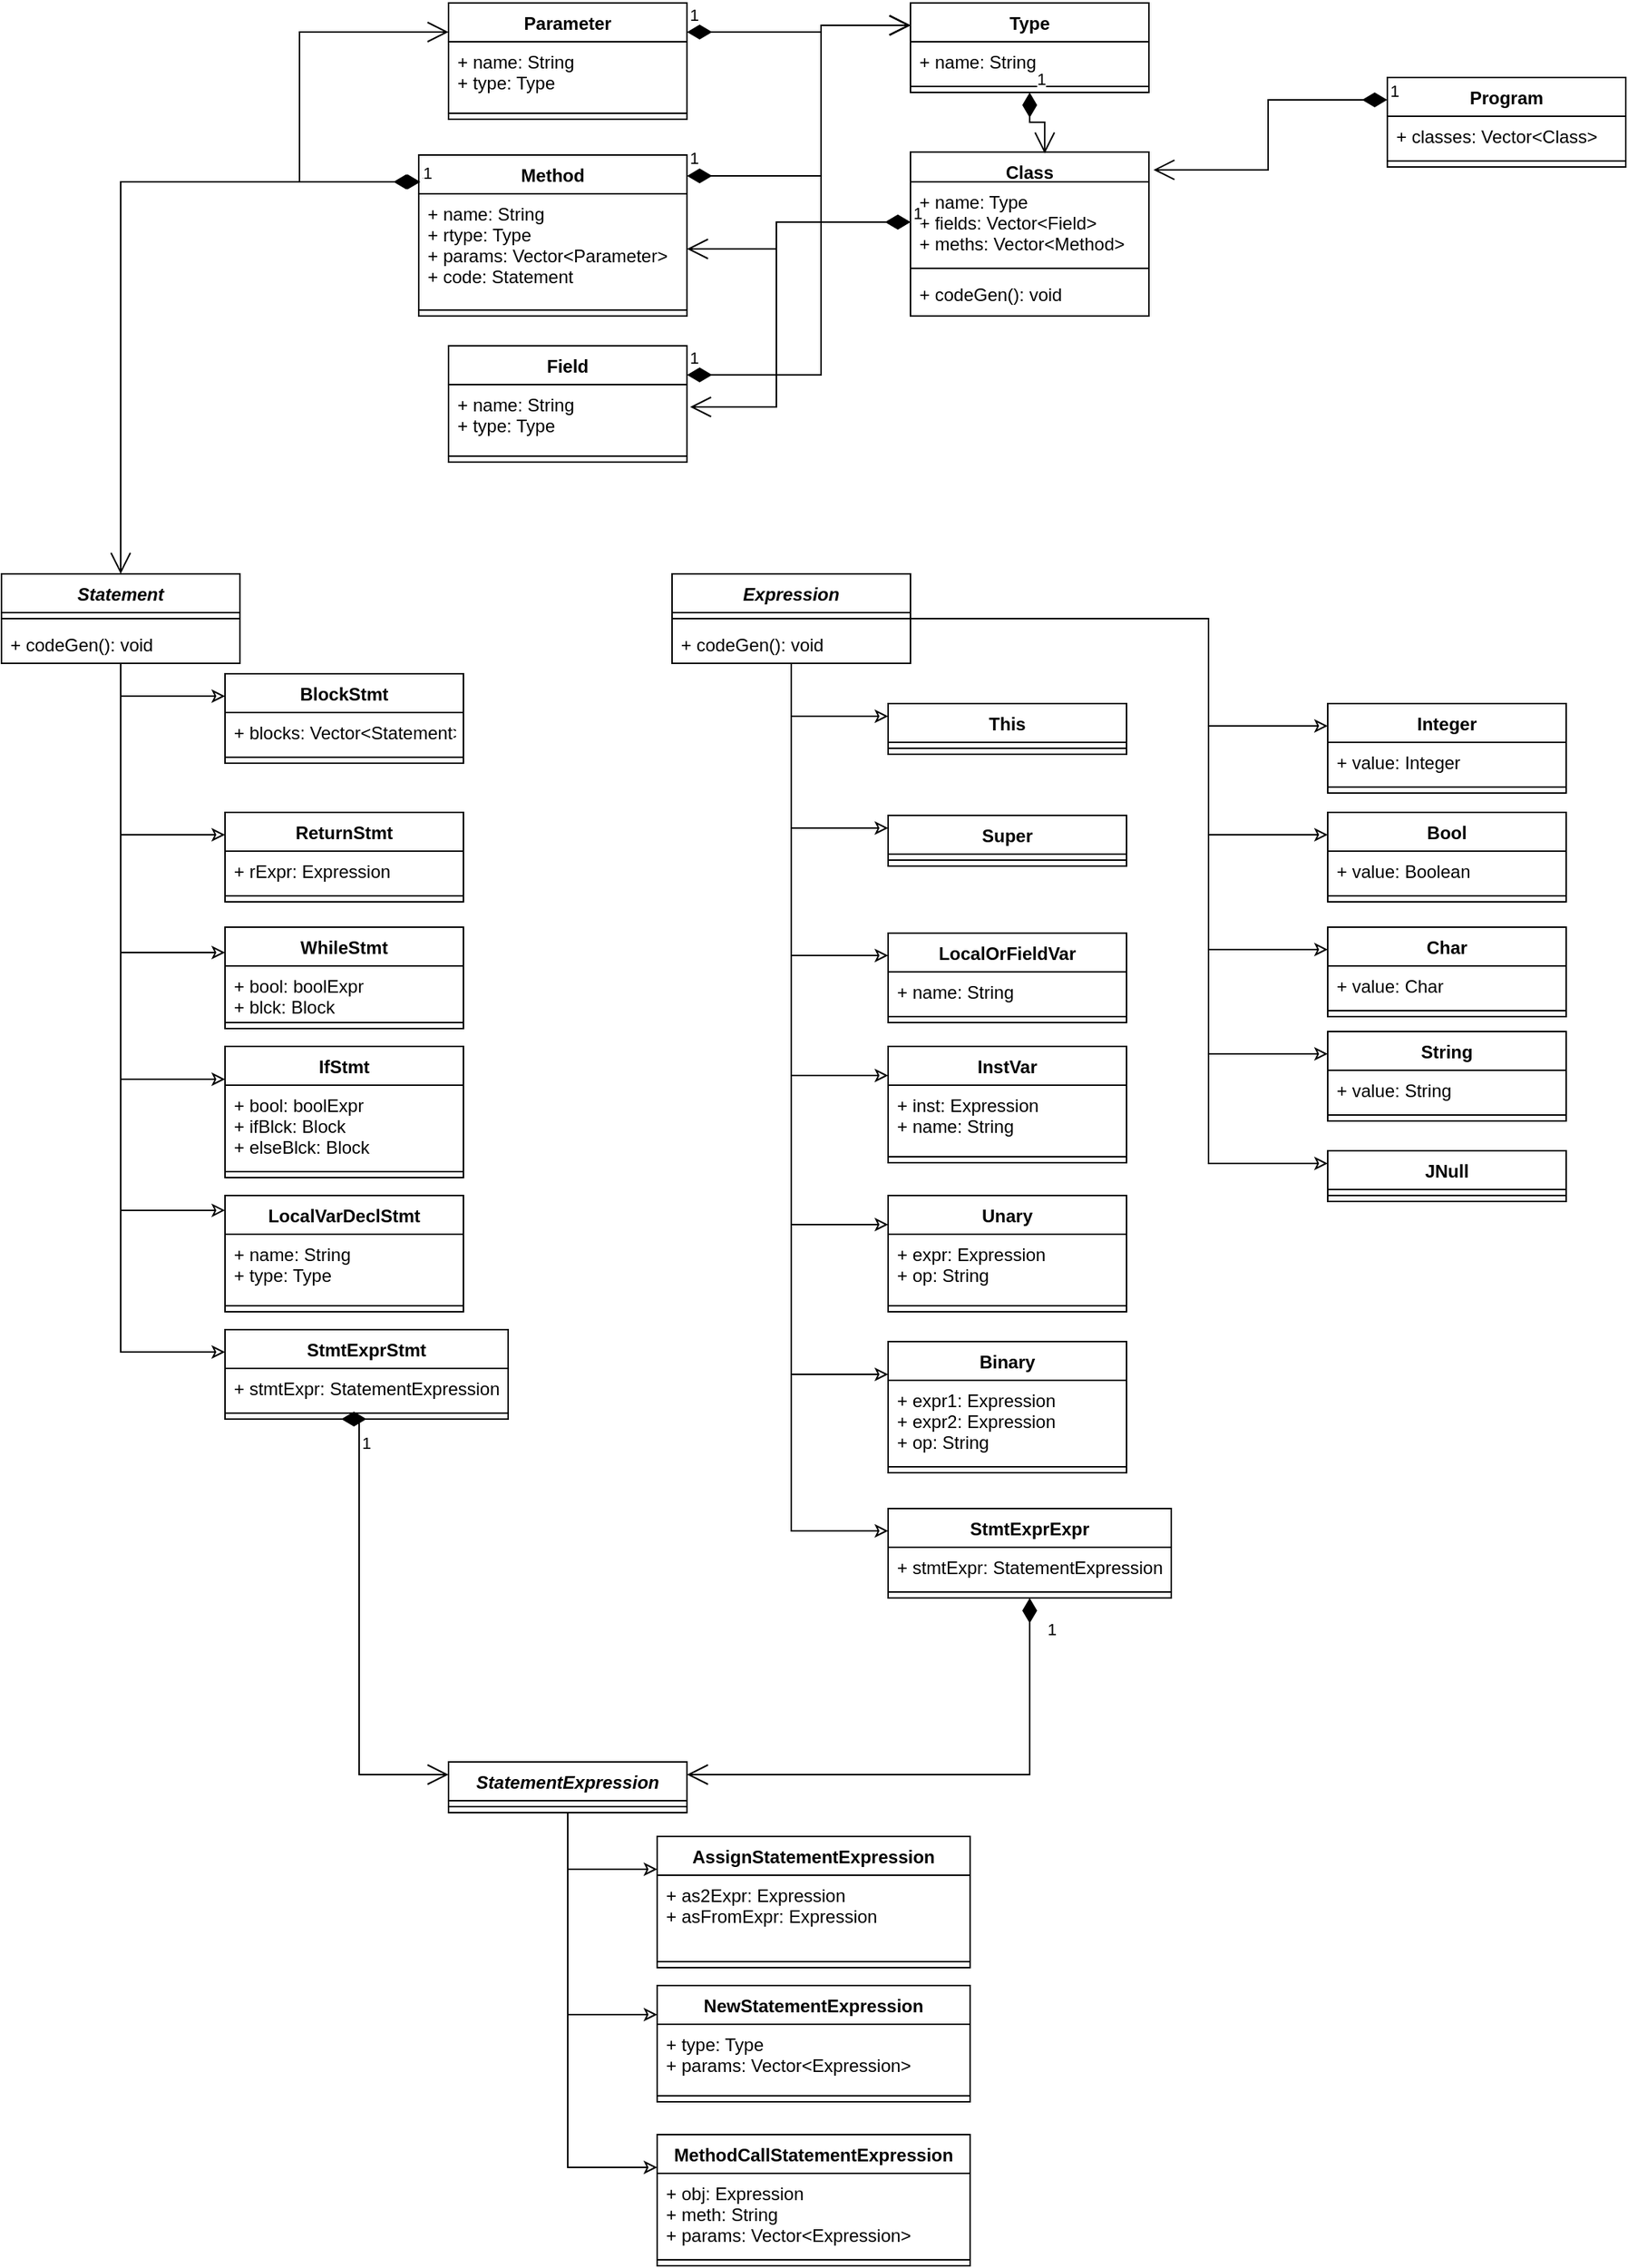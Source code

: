 <mxfile version="20.7.4" type="device"><diagram id="C5RBs43oDa-KdzZeNtuy" name="Page-1"><mxGraphModel dx="1687" dy="993" grid="1" gridSize="10" guides="1" tooltips="1" connect="1" arrows="1" fold="1" page="1" pageScale="1" pageWidth="1169" pageHeight="1654" math="0" shadow="0"><root><mxCell id="WIyWlLk6GJQsqaUBKTNV-0"/><mxCell id="WIyWlLk6GJQsqaUBKTNV-1" parent="WIyWlLk6GJQsqaUBKTNV-0"/><mxCell id="Y8OMOmDXyRQ8DpYTq-QE-0" value="Class" style="swimlane;fontStyle=1;align=center;verticalAlign=top;childLayout=stackLayout;horizontal=1;startSize=20;horizontalStack=0;resizeParent=1;resizeParentMax=0;resizeLast=0;collapsible=1;marginBottom=0;" parent="WIyWlLk6GJQsqaUBKTNV-1" vertex="1"><mxGeometry x="640" y="210" width="160" height="110" as="geometry"><mxRectangle x="330" y="390" width="70" height="30" as="alternateBounds"/></mxGeometry></mxCell><mxCell id="Y8OMOmDXyRQ8DpYTq-QE-1" value="+ name: Type&#10;+ fields: Vector&lt;Field&gt;&#10;+ meths: Vector&lt;Method&gt;" style="text;strokeColor=none;fillColor=none;align=left;verticalAlign=top;spacingLeft=4;spacingRight=4;overflow=hidden;rotatable=0;points=[[0,0.5],[1,0.5]];portConstraint=eastwest;" parent="Y8OMOmDXyRQ8DpYTq-QE-0" vertex="1"><mxGeometry y="20" width="160" height="54" as="geometry"/></mxCell><mxCell id="Y8OMOmDXyRQ8DpYTq-QE-2" value="" style="line;strokeWidth=1;fillColor=none;align=left;verticalAlign=middle;spacingTop=-1;spacingLeft=3;spacingRight=3;rotatable=0;labelPosition=right;points=[];portConstraint=eastwest;strokeColor=inherit;" parent="Y8OMOmDXyRQ8DpYTq-QE-0" vertex="1"><mxGeometry y="74" width="160" height="8" as="geometry"/></mxCell><mxCell id="Y8OMOmDXyRQ8DpYTq-QE-3" value="+ codeGen(): void" style="text;strokeColor=none;fillColor=none;align=left;verticalAlign=top;spacingLeft=4;spacingRight=4;overflow=hidden;rotatable=0;points=[[0,0.5],[1,0.5]];portConstraint=eastwest;" parent="Y8OMOmDXyRQ8DpYTq-QE-0" vertex="1"><mxGeometry y="82" width="160" height="28" as="geometry"/></mxCell><mxCell id="Y8OMOmDXyRQ8DpYTq-QE-4" value="Field" style="swimlane;fontStyle=1;align=center;verticalAlign=top;childLayout=stackLayout;horizontal=1;startSize=26;horizontalStack=0;resizeParent=1;resizeParentMax=0;resizeLast=0;collapsible=1;marginBottom=0;" parent="WIyWlLk6GJQsqaUBKTNV-1" vertex="1"><mxGeometry x="330" y="340" width="160" height="78" as="geometry"/></mxCell><mxCell id="Y8OMOmDXyRQ8DpYTq-QE-5" value="+ name: String&#10;+ type: Type" style="text;strokeColor=none;fillColor=none;align=left;verticalAlign=top;spacingLeft=4;spacingRight=4;overflow=hidden;rotatable=0;points=[[0,0.5],[1,0.5]];portConstraint=eastwest;" parent="Y8OMOmDXyRQ8DpYTq-QE-4" vertex="1"><mxGeometry y="26" width="160" height="44" as="geometry"/></mxCell><mxCell id="Y8OMOmDXyRQ8DpYTq-QE-6" value="" style="line;strokeWidth=1;fillColor=none;align=left;verticalAlign=middle;spacingTop=-1;spacingLeft=3;spacingRight=3;rotatable=0;labelPosition=right;points=[];portConstraint=eastwest;strokeColor=inherit;" parent="Y8OMOmDXyRQ8DpYTq-QE-4" vertex="1"><mxGeometry y="70" width="160" height="8" as="geometry"/></mxCell><mxCell id="Y8OMOmDXyRQ8DpYTq-QE-8" value="Method" style="swimlane;fontStyle=1;align=center;verticalAlign=top;childLayout=stackLayout;horizontal=1;startSize=26;horizontalStack=0;resizeParent=1;resizeParentMax=0;resizeLast=0;collapsible=1;marginBottom=0;" parent="WIyWlLk6GJQsqaUBKTNV-1" vertex="1"><mxGeometry x="310" y="212" width="180" height="108" as="geometry"/></mxCell><mxCell id="Y8OMOmDXyRQ8DpYTq-QE-9" value="+ name: String&#10;+ rtype: Type&#10;+ params: Vector&lt;Parameter&gt;&#10;+ code: Statement" style="text;strokeColor=none;fillColor=none;align=left;verticalAlign=top;spacingLeft=4;spacingRight=4;overflow=hidden;rotatable=0;points=[[0,0.5],[1,0.5]];portConstraint=eastwest;" parent="Y8OMOmDXyRQ8DpYTq-QE-8" vertex="1"><mxGeometry y="26" width="180" height="74" as="geometry"/></mxCell><mxCell id="Y8OMOmDXyRQ8DpYTq-QE-10" value="" style="line;strokeWidth=1;fillColor=none;align=left;verticalAlign=middle;spacingTop=-1;spacingLeft=3;spacingRight=3;rotatable=0;labelPosition=right;points=[];portConstraint=eastwest;strokeColor=inherit;" parent="Y8OMOmDXyRQ8DpYTq-QE-8" vertex="1"><mxGeometry y="100" width="180" height="8" as="geometry"/></mxCell><mxCell id="Y8OMOmDXyRQ8DpYTq-QE-12" value="Type" style="swimlane;fontStyle=1;align=center;verticalAlign=top;childLayout=stackLayout;horizontal=1;startSize=26;horizontalStack=0;resizeParent=1;resizeParentMax=0;resizeLast=0;collapsible=1;marginBottom=0;" parent="WIyWlLk6GJQsqaUBKTNV-1" vertex="1"><mxGeometry x="640" y="110" width="160" height="60" as="geometry"/></mxCell><mxCell id="Y8OMOmDXyRQ8DpYTq-QE-13" value="+ name: String" style="text;strokeColor=none;fillColor=none;align=left;verticalAlign=top;spacingLeft=4;spacingRight=4;overflow=hidden;rotatable=0;points=[[0,0.5],[1,0.5]];portConstraint=eastwest;" parent="Y8OMOmDXyRQ8DpYTq-QE-12" vertex="1"><mxGeometry y="26" width="160" height="26" as="geometry"/></mxCell><mxCell id="Y8OMOmDXyRQ8DpYTq-QE-14" value="" style="line;strokeWidth=1;fillColor=none;align=left;verticalAlign=middle;spacingTop=-1;spacingLeft=3;spacingRight=3;rotatable=0;labelPosition=right;points=[];portConstraint=eastwest;strokeColor=inherit;" parent="Y8OMOmDXyRQ8DpYTq-QE-12" vertex="1"><mxGeometry y="52" width="160" height="8" as="geometry"/></mxCell><mxCell id="Y8OMOmDXyRQ8DpYTq-QE-126" style="edgeStyle=orthogonalEdgeStyle;rounded=0;orthogonalLoop=1;jettySize=auto;html=1;entryX=0;entryY=0.25;entryDx=0;entryDy=0;endFill=0;" parent="WIyWlLk6GJQsqaUBKTNV-1" source="Y8OMOmDXyRQ8DpYTq-QE-16" target="Y8OMOmDXyRQ8DpYTq-QE-57" edge="1"><mxGeometry relative="1" as="geometry"/></mxCell><mxCell id="Y8OMOmDXyRQ8DpYTq-QE-127" style="edgeStyle=orthogonalEdgeStyle;rounded=0;orthogonalLoop=1;jettySize=auto;html=1;entryX=0;entryY=0.25;entryDx=0;entryDy=0;endFill=0;" parent="WIyWlLk6GJQsqaUBKTNV-1" source="Y8OMOmDXyRQ8DpYTq-QE-16" target="Y8OMOmDXyRQ8DpYTq-QE-60" edge="1"><mxGeometry relative="1" as="geometry"/></mxCell><mxCell id="Y8OMOmDXyRQ8DpYTq-QE-128" style="edgeStyle=orthogonalEdgeStyle;rounded=0;orthogonalLoop=1;jettySize=auto;html=1;entryX=0;entryY=0.25;entryDx=0;entryDy=0;endFill=0;" parent="WIyWlLk6GJQsqaUBKTNV-1" source="Y8OMOmDXyRQ8DpYTq-QE-16" target="Y8OMOmDXyRQ8DpYTq-QE-63" edge="1"><mxGeometry relative="1" as="geometry"/></mxCell><mxCell id="Y8OMOmDXyRQ8DpYTq-QE-129" style="edgeStyle=orthogonalEdgeStyle;rounded=0;orthogonalLoop=1;jettySize=auto;html=1;entryX=0;entryY=0.25;entryDx=0;entryDy=0;endFill=0;" parent="WIyWlLk6GJQsqaUBKTNV-1" source="Y8OMOmDXyRQ8DpYTq-QE-16" target="Y8OMOmDXyRQ8DpYTq-QE-73" edge="1"><mxGeometry relative="1" as="geometry"/></mxCell><mxCell id="Y8OMOmDXyRQ8DpYTq-QE-131" style="edgeStyle=orthogonalEdgeStyle;rounded=0;orthogonalLoop=1;jettySize=auto;html=1;entryX=0;entryY=0.25;entryDx=0;entryDy=0;endFill=0;" parent="WIyWlLk6GJQsqaUBKTNV-1" source="Y8OMOmDXyRQ8DpYTq-QE-16" target="Y8OMOmDXyRQ8DpYTq-QE-76" edge="1"><mxGeometry relative="1" as="geometry"/></mxCell><mxCell id="Y8OMOmDXyRQ8DpYTq-QE-132" style="edgeStyle=orthogonalEdgeStyle;rounded=0;orthogonalLoop=1;jettySize=auto;html=1;entryX=0;entryY=0.25;entryDx=0;entryDy=0;endFill=0;" parent="WIyWlLk6GJQsqaUBKTNV-1" source="Y8OMOmDXyRQ8DpYTq-QE-16" target="Y8OMOmDXyRQ8DpYTq-QE-80" edge="1"><mxGeometry relative="1" as="geometry"/></mxCell><mxCell id="Y8OMOmDXyRQ8DpYTq-QE-133" style="edgeStyle=orthogonalEdgeStyle;rounded=0;orthogonalLoop=1;jettySize=auto;html=1;entryX=0;entryY=0.25;entryDx=0;entryDy=0;endFill=0;" parent="WIyWlLk6GJQsqaUBKTNV-1" source="Y8OMOmDXyRQ8DpYTq-QE-16" target="Y8OMOmDXyRQ8DpYTq-QE-107" edge="1"><mxGeometry relative="1" as="geometry"/></mxCell><mxCell id="qZVQOHELTFZFrgJzq4Zi-33" style="edgeStyle=orthogonalEdgeStyle;rounded=0;orthogonalLoop=1;jettySize=auto;html=1;entryX=0;entryY=0.25;entryDx=0;entryDy=0;endFill=0;" edge="1" parent="WIyWlLk6GJQsqaUBKTNV-1" source="Y8OMOmDXyRQ8DpYTq-QE-16" target="qZVQOHELTFZFrgJzq4Zi-18"><mxGeometry x="0.659" y="35" relative="1" as="geometry"><Array as="points"><mxPoint x="840" y="523"/><mxPoint x="840" y="595"/></Array><mxPoint as="offset"/></mxGeometry></mxCell><mxCell id="qZVQOHELTFZFrgJzq4Zi-34" style="edgeStyle=orthogonalEdgeStyle;rounded=0;orthogonalLoop=1;jettySize=auto;html=1;entryX=0;entryY=0.25;entryDx=0;entryDy=0;endFill=0;" edge="1" parent="WIyWlLk6GJQsqaUBKTNV-1" source="Y8OMOmDXyRQ8DpYTq-QE-16" target="qZVQOHELTFZFrgJzq4Zi-21"><mxGeometry relative="1" as="geometry"><Array as="points"><mxPoint x="840" y="523"/><mxPoint x="840" y="668"/></Array></mxGeometry></mxCell><mxCell id="qZVQOHELTFZFrgJzq4Zi-35" style="edgeStyle=orthogonalEdgeStyle;rounded=0;orthogonalLoop=1;jettySize=auto;html=1;entryX=0;entryY=0.25;entryDx=0;entryDy=0;endFill=0;" edge="1" parent="WIyWlLk6GJQsqaUBKTNV-1" source="Y8OMOmDXyRQ8DpYTq-QE-16" target="qZVQOHELTFZFrgJzq4Zi-24"><mxGeometry relative="1" as="geometry"><Array as="points"><mxPoint x="840" y="523"/><mxPoint x="840" y="745"/></Array></mxGeometry></mxCell><mxCell id="qZVQOHELTFZFrgJzq4Zi-36" style="edgeStyle=orthogonalEdgeStyle;rounded=0;orthogonalLoop=1;jettySize=auto;html=1;entryX=0;entryY=0.25;entryDx=0;entryDy=0;endFill=0;" edge="1" parent="WIyWlLk6GJQsqaUBKTNV-1" source="Y8OMOmDXyRQ8DpYTq-QE-16" target="qZVQOHELTFZFrgJzq4Zi-27"><mxGeometry relative="1" as="geometry"><Array as="points"><mxPoint x="840" y="523"/><mxPoint x="840" y="815"/></Array></mxGeometry></mxCell><mxCell id="qZVQOHELTFZFrgJzq4Zi-37" style="edgeStyle=orthogonalEdgeStyle;rounded=0;orthogonalLoop=1;jettySize=auto;html=1;entryX=0;entryY=0.25;entryDx=0;entryDy=0;endFill=0;" edge="1" parent="WIyWlLk6GJQsqaUBKTNV-1" source="Y8OMOmDXyRQ8DpYTq-QE-16" target="qZVQOHELTFZFrgJzq4Zi-30"><mxGeometry relative="1" as="geometry"><Array as="points"><mxPoint x="840" y="523"/><mxPoint x="840" y="889"/></Array></mxGeometry></mxCell><mxCell id="Y8OMOmDXyRQ8DpYTq-QE-16" value="Expression" style="swimlane;fontStyle=3;align=center;verticalAlign=top;childLayout=stackLayout;horizontal=1;startSize=26;horizontalStack=0;resizeParent=1;resizeParentMax=0;resizeLast=0;collapsible=1;marginBottom=0;" parent="WIyWlLk6GJQsqaUBKTNV-1" vertex="1"><mxGeometry x="480" y="493" width="160" height="60" as="geometry"/></mxCell><mxCell id="Y8OMOmDXyRQ8DpYTq-QE-18" value="" style="line;strokeWidth=1;fillColor=none;align=left;verticalAlign=middle;spacingTop=-1;spacingLeft=3;spacingRight=3;rotatable=0;labelPosition=right;points=[];portConstraint=eastwest;strokeColor=inherit;" parent="Y8OMOmDXyRQ8DpYTq-QE-16" vertex="1"><mxGeometry y="26" width="160" height="8" as="geometry"/></mxCell><mxCell id="Y8OMOmDXyRQ8DpYTq-QE-19" value="+ codeGen(): void" style="text;strokeColor=none;fillColor=none;align=left;verticalAlign=top;spacingLeft=4;spacingRight=4;overflow=hidden;rotatable=0;points=[[0,0.5],[1,0.5]];portConstraint=eastwest;fontStyle=0" parent="Y8OMOmDXyRQ8DpYTq-QE-16" vertex="1"><mxGeometry y="34" width="160" height="26" as="geometry"/></mxCell><mxCell id="Y8OMOmDXyRQ8DpYTq-QE-118" style="edgeStyle=orthogonalEdgeStyle;rounded=0;orthogonalLoop=1;jettySize=auto;html=1;entryX=0;entryY=0.25;entryDx=0;entryDy=0;endFill=0;" parent="WIyWlLk6GJQsqaUBKTNV-1" source="Y8OMOmDXyRQ8DpYTq-QE-20" target="Y8OMOmDXyRQ8DpYTq-QE-28" edge="1"><mxGeometry relative="1" as="geometry"/></mxCell><mxCell id="Y8OMOmDXyRQ8DpYTq-QE-119" style="edgeStyle=orthogonalEdgeStyle;rounded=0;orthogonalLoop=1;jettySize=auto;html=1;entryX=0;entryY=0.25;entryDx=0;entryDy=0;endFill=0;" parent="WIyWlLk6GJQsqaUBKTNV-1" source="Y8OMOmDXyRQ8DpYTq-QE-20" target="Y8OMOmDXyRQ8DpYTq-QE-32" edge="1"><mxGeometry relative="1" as="geometry"/></mxCell><mxCell id="Y8OMOmDXyRQ8DpYTq-QE-120" style="edgeStyle=orthogonalEdgeStyle;rounded=0;orthogonalLoop=1;jettySize=auto;html=1;entryX=0;entryY=0.25;entryDx=0;entryDy=0;endFill=0;" parent="WIyWlLk6GJQsqaUBKTNV-1" source="Y8OMOmDXyRQ8DpYTq-QE-20" target="Y8OMOmDXyRQ8DpYTq-QE-36" edge="1"><mxGeometry relative="1" as="geometry"/></mxCell><mxCell id="Y8OMOmDXyRQ8DpYTq-QE-121" style="edgeStyle=orthogonalEdgeStyle;rounded=0;orthogonalLoop=1;jettySize=auto;html=1;entryX=0;entryY=0.25;entryDx=0;entryDy=0;endFill=0;" parent="WIyWlLk6GJQsqaUBKTNV-1" source="Y8OMOmDXyRQ8DpYTq-QE-20" target="Y8OMOmDXyRQ8DpYTq-QE-40" edge="1"><mxGeometry relative="1" as="geometry"/></mxCell><mxCell id="Y8OMOmDXyRQ8DpYTq-QE-124" style="edgeStyle=orthogonalEdgeStyle;rounded=0;orthogonalLoop=1;jettySize=auto;html=1;entryX=0;entryY=0.128;entryDx=0;entryDy=0;entryPerimeter=0;endFill=0;" parent="WIyWlLk6GJQsqaUBKTNV-1" source="Y8OMOmDXyRQ8DpYTq-QE-20" target="Y8OMOmDXyRQ8DpYTq-QE-44" edge="1"><mxGeometry relative="1" as="geometry"/></mxCell><mxCell id="Y8OMOmDXyRQ8DpYTq-QE-125" style="edgeStyle=orthogonalEdgeStyle;rounded=0;orthogonalLoop=1;jettySize=auto;html=1;entryX=0;entryY=0.25;entryDx=0;entryDy=0;endFill=0;" parent="WIyWlLk6GJQsqaUBKTNV-1" source="Y8OMOmDXyRQ8DpYTq-QE-20" target="Y8OMOmDXyRQ8DpYTq-QE-48" edge="1"><mxGeometry relative="1" as="geometry"/></mxCell><mxCell id="Y8OMOmDXyRQ8DpYTq-QE-20" value="Statement" style="swimlane;fontStyle=3;align=center;verticalAlign=top;childLayout=stackLayout;horizontal=1;startSize=26;horizontalStack=0;resizeParent=1;resizeParentMax=0;resizeLast=0;collapsible=1;marginBottom=0;" parent="WIyWlLk6GJQsqaUBKTNV-1" vertex="1"><mxGeometry x="30" y="493" width="160" height="60" as="geometry"/></mxCell><mxCell id="Y8OMOmDXyRQ8DpYTq-QE-22" value="" style="line;strokeWidth=1;fillColor=none;align=left;verticalAlign=middle;spacingTop=-1;spacingLeft=3;spacingRight=3;rotatable=0;labelPosition=right;points=[];portConstraint=eastwest;strokeColor=inherit;" parent="Y8OMOmDXyRQ8DpYTq-QE-20" vertex="1"><mxGeometry y="26" width="160" height="8" as="geometry"/></mxCell><mxCell id="Y8OMOmDXyRQ8DpYTq-QE-23" value="+ codeGen(): void" style="text;strokeColor=none;fillColor=none;align=left;verticalAlign=top;spacingLeft=4;spacingRight=4;overflow=hidden;rotatable=0;points=[[0,0.5],[1,0.5]];portConstraint=eastwest;fontStyle=0" parent="Y8OMOmDXyRQ8DpYTq-QE-20" vertex="1"><mxGeometry y="34" width="160" height="26" as="geometry"/></mxCell><mxCell id="Y8OMOmDXyRQ8DpYTq-QE-28" value="BlockStmt" style="swimlane;fontStyle=1;align=center;verticalAlign=top;childLayout=stackLayout;horizontal=1;startSize=26;horizontalStack=0;resizeParent=1;resizeParentMax=0;resizeLast=0;collapsible=1;marginBottom=0;" parent="WIyWlLk6GJQsqaUBKTNV-1" vertex="1"><mxGeometry x="180" y="560" width="160" height="60" as="geometry"/></mxCell><mxCell id="Y8OMOmDXyRQ8DpYTq-QE-29" value="+ blocks: Vector&lt;Statement&gt;" style="text;strokeColor=none;fillColor=none;align=left;verticalAlign=top;spacingLeft=4;spacingRight=4;overflow=hidden;rotatable=0;points=[[0,0.5],[1,0.5]];portConstraint=eastwest;" parent="Y8OMOmDXyRQ8DpYTq-QE-28" vertex="1"><mxGeometry y="26" width="160" height="26" as="geometry"/></mxCell><mxCell id="Y8OMOmDXyRQ8DpYTq-QE-30" value="" style="line;strokeWidth=1;fillColor=none;align=left;verticalAlign=middle;spacingTop=-1;spacingLeft=3;spacingRight=3;rotatable=0;labelPosition=right;points=[];portConstraint=eastwest;strokeColor=inherit;" parent="Y8OMOmDXyRQ8DpYTq-QE-28" vertex="1"><mxGeometry y="52" width="160" height="8" as="geometry"/></mxCell><mxCell id="Y8OMOmDXyRQ8DpYTq-QE-32" value="ReturnStmt" style="swimlane;fontStyle=1;align=center;verticalAlign=top;childLayout=stackLayout;horizontal=1;startSize=26;horizontalStack=0;resizeParent=1;resizeParentMax=0;resizeLast=0;collapsible=1;marginBottom=0;" parent="WIyWlLk6GJQsqaUBKTNV-1" vertex="1"><mxGeometry x="180" y="653" width="160" height="60" as="geometry"/></mxCell><mxCell id="Y8OMOmDXyRQ8DpYTq-QE-33" value="+ rExpr: Expression" style="text;strokeColor=none;fillColor=none;align=left;verticalAlign=top;spacingLeft=4;spacingRight=4;overflow=hidden;rotatable=0;points=[[0,0.5],[1,0.5]];portConstraint=eastwest;" parent="Y8OMOmDXyRQ8DpYTq-QE-32" vertex="1"><mxGeometry y="26" width="160" height="26" as="geometry"/></mxCell><mxCell id="Y8OMOmDXyRQ8DpYTq-QE-34" value="" style="line;strokeWidth=1;fillColor=none;align=left;verticalAlign=middle;spacingTop=-1;spacingLeft=3;spacingRight=3;rotatable=0;labelPosition=right;points=[];portConstraint=eastwest;strokeColor=inherit;" parent="Y8OMOmDXyRQ8DpYTq-QE-32" vertex="1"><mxGeometry y="52" width="160" height="8" as="geometry"/></mxCell><mxCell id="Y8OMOmDXyRQ8DpYTq-QE-36" value="WhileStmt" style="swimlane;fontStyle=1;align=center;verticalAlign=top;childLayout=stackLayout;horizontal=1;startSize=26;horizontalStack=0;resizeParent=1;resizeParentMax=0;resizeLast=0;collapsible=1;marginBottom=0;" parent="WIyWlLk6GJQsqaUBKTNV-1" vertex="1"><mxGeometry x="180" y="730" width="160" height="68" as="geometry"/></mxCell><mxCell id="Y8OMOmDXyRQ8DpYTq-QE-37" value="+ bool: boolExpr&#10;+ blck: Block" style="text;strokeColor=none;fillColor=none;align=left;verticalAlign=top;spacingLeft=4;spacingRight=4;overflow=hidden;rotatable=0;points=[[0,0.5],[1,0.5]];portConstraint=eastwest;" parent="Y8OMOmDXyRQ8DpYTq-QE-36" vertex="1"><mxGeometry y="26" width="160" height="34" as="geometry"/></mxCell><mxCell id="Y8OMOmDXyRQ8DpYTq-QE-38" value="" style="line;strokeWidth=1;fillColor=none;align=left;verticalAlign=middle;spacingTop=-1;spacingLeft=3;spacingRight=3;rotatable=0;labelPosition=right;points=[];portConstraint=eastwest;strokeColor=inherit;" parent="Y8OMOmDXyRQ8DpYTq-QE-36" vertex="1"><mxGeometry y="60" width="160" height="8" as="geometry"/></mxCell><mxCell id="Y8OMOmDXyRQ8DpYTq-QE-40" value="IfStmt" style="swimlane;fontStyle=1;align=center;verticalAlign=top;childLayout=stackLayout;horizontal=1;startSize=26;horizontalStack=0;resizeParent=1;resizeParentMax=0;resizeLast=0;collapsible=1;marginBottom=0;" parent="WIyWlLk6GJQsqaUBKTNV-1" vertex="1"><mxGeometry x="180" y="810" width="160" height="88" as="geometry"/></mxCell><mxCell id="Y8OMOmDXyRQ8DpYTq-QE-41" value="+ bool: boolExpr&#10;+ ifBlck: Block&#10;+ elseBlck: Block" style="text;strokeColor=none;fillColor=none;align=left;verticalAlign=top;spacingLeft=4;spacingRight=4;overflow=hidden;rotatable=0;points=[[0,0.5],[1,0.5]];portConstraint=eastwest;" parent="Y8OMOmDXyRQ8DpYTq-QE-40" vertex="1"><mxGeometry y="26" width="160" height="54" as="geometry"/></mxCell><mxCell id="Y8OMOmDXyRQ8DpYTq-QE-42" value="" style="line;strokeWidth=1;fillColor=none;align=left;verticalAlign=middle;spacingTop=-1;spacingLeft=3;spacingRight=3;rotatable=0;labelPosition=right;points=[];portConstraint=eastwest;strokeColor=inherit;" parent="Y8OMOmDXyRQ8DpYTq-QE-40" vertex="1"><mxGeometry y="80" width="160" height="8" as="geometry"/></mxCell><mxCell id="Y8OMOmDXyRQ8DpYTq-QE-44" value="LocalVarDeclStmt" style="swimlane;fontStyle=1;align=center;verticalAlign=top;childLayout=stackLayout;horizontal=1;startSize=26;horizontalStack=0;resizeParent=1;resizeParentMax=0;resizeLast=0;collapsible=1;marginBottom=0;" parent="WIyWlLk6GJQsqaUBKTNV-1" vertex="1"><mxGeometry x="180" y="910" width="160" height="78" as="geometry"/></mxCell><mxCell id="Y8OMOmDXyRQ8DpYTq-QE-45" value="+ name: String&#10;+ type: Type" style="text;strokeColor=none;fillColor=none;align=left;verticalAlign=top;spacingLeft=4;spacingRight=4;overflow=hidden;rotatable=0;points=[[0,0.5],[1,0.5]];portConstraint=eastwest;" parent="Y8OMOmDXyRQ8DpYTq-QE-44" vertex="1"><mxGeometry y="26" width="160" height="44" as="geometry"/></mxCell><mxCell id="Y8OMOmDXyRQ8DpYTq-QE-46" value="" style="line;strokeWidth=1;fillColor=none;align=left;verticalAlign=middle;spacingTop=-1;spacingLeft=3;spacingRight=3;rotatable=0;labelPosition=right;points=[];portConstraint=eastwest;strokeColor=inherit;" parent="Y8OMOmDXyRQ8DpYTq-QE-44" vertex="1"><mxGeometry y="70" width="160" height="8" as="geometry"/></mxCell><mxCell id="Y8OMOmDXyRQ8DpYTq-QE-48" value="StmtExprStmt" style="swimlane;fontStyle=1;align=center;verticalAlign=top;childLayout=stackLayout;horizontal=1;startSize=26;horizontalStack=0;resizeParent=1;resizeParentMax=0;resizeLast=0;collapsible=1;marginBottom=0;" parent="WIyWlLk6GJQsqaUBKTNV-1" vertex="1"><mxGeometry x="180" y="1000" width="190" height="60" as="geometry"/></mxCell><mxCell id="Y8OMOmDXyRQ8DpYTq-QE-49" value="+ stmtExpr: StatementExpression" style="text;strokeColor=none;fillColor=none;align=left;verticalAlign=top;spacingLeft=4;spacingRight=4;overflow=hidden;rotatable=0;points=[[0,0.5],[1,0.5]];portConstraint=eastwest;" parent="Y8OMOmDXyRQ8DpYTq-QE-48" vertex="1"><mxGeometry y="26" width="190" height="26" as="geometry"/></mxCell><mxCell id="Y8OMOmDXyRQ8DpYTq-QE-50" value="" style="line;strokeWidth=1;fillColor=none;align=left;verticalAlign=middle;spacingTop=-1;spacingLeft=3;spacingRight=3;rotatable=0;labelPosition=right;points=[];portConstraint=eastwest;strokeColor=inherit;" parent="Y8OMOmDXyRQ8DpYTq-QE-48" vertex="1"><mxGeometry y="52" width="190" height="8" as="geometry"/></mxCell><mxCell id="Y8OMOmDXyRQ8DpYTq-QE-57" value="This" style="swimlane;fontStyle=1;align=center;verticalAlign=top;childLayout=stackLayout;horizontal=1;startSize=26;horizontalStack=0;resizeParent=1;resizeParentMax=0;resizeLast=0;collapsible=1;marginBottom=0;" parent="WIyWlLk6GJQsqaUBKTNV-1" vertex="1"><mxGeometry x="625" y="580" width="160" height="34" as="geometry"/></mxCell><mxCell id="Y8OMOmDXyRQ8DpYTq-QE-59" value="" style="line;strokeWidth=1;fillColor=none;align=left;verticalAlign=middle;spacingTop=-1;spacingLeft=3;spacingRight=3;rotatable=0;labelPosition=right;points=[];portConstraint=eastwest;strokeColor=inherit;" parent="Y8OMOmDXyRQ8DpYTq-QE-57" vertex="1"><mxGeometry y="26" width="160" height="8" as="geometry"/></mxCell><mxCell id="Y8OMOmDXyRQ8DpYTq-QE-60" value="Super" style="swimlane;fontStyle=1;align=center;verticalAlign=top;childLayout=stackLayout;horizontal=1;startSize=26;horizontalStack=0;resizeParent=1;resizeParentMax=0;resizeLast=0;collapsible=1;marginBottom=0;" parent="WIyWlLk6GJQsqaUBKTNV-1" vertex="1"><mxGeometry x="625" y="655" width="160" height="34" as="geometry"/></mxCell><mxCell id="Y8OMOmDXyRQ8DpYTq-QE-62" value="" style="line;strokeWidth=1;fillColor=none;align=left;verticalAlign=middle;spacingTop=-1;spacingLeft=3;spacingRight=3;rotatable=0;labelPosition=right;points=[];portConstraint=eastwest;strokeColor=inherit;" parent="Y8OMOmDXyRQ8DpYTq-QE-60" vertex="1"><mxGeometry y="26" width="160" height="8" as="geometry"/></mxCell><mxCell id="Y8OMOmDXyRQ8DpYTq-QE-63" value="LocalOrFieldVar" style="swimlane;fontStyle=1;align=center;verticalAlign=top;childLayout=stackLayout;horizontal=1;startSize=26;horizontalStack=0;resizeParent=1;resizeParentMax=0;resizeLast=0;collapsible=1;marginBottom=0;" parent="WIyWlLk6GJQsqaUBKTNV-1" vertex="1"><mxGeometry x="625" y="734" width="160" height="60" as="geometry"/></mxCell><mxCell id="Y8OMOmDXyRQ8DpYTq-QE-64" value="+ name: String" style="text;strokeColor=none;fillColor=none;align=left;verticalAlign=top;spacingLeft=4;spacingRight=4;overflow=hidden;rotatable=0;points=[[0,0.5],[1,0.5]];portConstraint=eastwest;" parent="Y8OMOmDXyRQ8DpYTq-QE-63" vertex="1"><mxGeometry y="26" width="160" height="26" as="geometry"/></mxCell><mxCell id="Y8OMOmDXyRQ8DpYTq-QE-65" value="" style="line;strokeWidth=1;fillColor=none;align=left;verticalAlign=middle;spacingTop=-1;spacingLeft=3;spacingRight=3;rotatable=0;labelPosition=right;points=[];portConstraint=eastwest;strokeColor=inherit;" parent="Y8OMOmDXyRQ8DpYTq-QE-63" vertex="1"><mxGeometry y="52" width="160" height="8" as="geometry"/></mxCell><mxCell id="Y8OMOmDXyRQ8DpYTq-QE-73" value="InstVar" style="swimlane;fontStyle=1;align=center;verticalAlign=top;childLayout=stackLayout;horizontal=1;startSize=26;horizontalStack=0;resizeParent=1;resizeParentMax=0;resizeLast=0;collapsible=1;marginBottom=0;" parent="WIyWlLk6GJQsqaUBKTNV-1" vertex="1"><mxGeometry x="625" y="810" width="160" height="78" as="geometry"/></mxCell><mxCell id="Y8OMOmDXyRQ8DpYTq-QE-74" value="+ inst: Expression&#10;+ name: String" style="text;strokeColor=none;fillColor=none;align=left;verticalAlign=top;spacingLeft=4;spacingRight=4;overflow=hidden;rotatable=0;points=[[0,0.5],[1,0.5]];portConstraint=eastwest;" parent="Y8OMOmDXyRQ8DpYTq-QE-73" vertex="1"><mxGeometry y="26" width="160" height="44" as="geometry"/></mxCell><mxCell id="Y8OMOmDXyRQ8DpYTq-QE-75" value="" style="line;strokeWidth=1;fillColor=none;align=left;verticalAlign=middle;spacingTop=-1;spacingLeft=3;spacingRight=3;rotatable=0;labelPosition=right;points=[];portConstraint=eastwest;strokeColor=inherit;" parent="Y8OMOmDXyRQ8DpYTq-QE-73" vertex="1"><mxGeometry y="70" width="160" height="8" as="geometry"/></mxCell><mxCell id="Y8OMOmDXyRQ8DpYTq-QE-76" value="Unary" style="swimlane;fontStyle=1;align=center;verticalAlign=top;childLayout=stackLayout;horizontal=1;startSize=26;horizontalStack=0;resizeParent=1;resizeParentMax=0;resizeLast=0;collapsible=1;marginBottom=0;" parent="WIyWlLk6GJQsqaUBKTNV-1" vertex="1"><mxGeometry x="625" y="910" width="160" height="78" as="geometry"/></mxCell><mxCell id="Y8OMOmDXyRQ8DpYTq-QE-77" value="+ expr: Expression&#10;+ op: String" style="text;strokeColor=none;fillColor=none;align=left;verticalAlign=top;spacingLeft=4;spacingRight=4;overflow=hidden;rotatable=0;points=[[0,0.5],[1,0.5]];portConstraint=eastwest;" parent="Y8OMOmDXyRQ8DpYTq-QE-76" vertex="1"><mxGeometry y="26" width="160" height="44" as="geometry"/></mxCell><mxCell id="Y8OMOmDXyRQ8DpYTq-QE-78" value="" style="line;strokeWidth=1;fillColor=none;align=left;verticalAlign=middle;spacingTop=-1;spacingLeft=3;spacingRight=3;rotatable=0;labelPosition=right;points=[];portConstraint=eastwest;strokeColor=inherit;" parent="Y8OMOmDXyRQ8DpYTq-QE-76" vertex="1"><mxGeometry y="70" width="160" height="8" as="geometry"/></mxCell><mxCell id="Y8OMOmDXyRQ8DpYTq-QE-80" value="Binary" style="swimlane;fontStyle=1;align=center;verticalAlign=top;childLayout=stackLayout;horizontal=1;startSize=26;horizontalStack=0;resizeParent=1;resizeParentMax=0;resizeLast=0;collapsible=1;marginBottom=0;" parent="WIyWlLk6GJQsqaUBKTNV-1" vertex="1"><mxGeometry x="625" y="1008" width="160" height="88" as="geometry"/></mxCell><mxCell id="Y8OMOmDXyRQ8DpYTq-QE-81" value="+ expr1: Expression&#10;+ expr2: Expression&#10;+ op: String" style="text;strokeColor=none;fillColor=none;align=left;verticalAlign=top;spacingLeft=4;spacingRight=4;overflow=hidden;rotatable=0;points=[[0,0.5],[1,0.5]];portConstraint=eastwest;" parent="Y8OMOmDXyRQ8DpYTq-QE-80" vertex="1"><mxGeometry y="26" width="160" height="54" as="geometry"/></mxCell><mxCell id="Y8OMOmDXyRQ8DpYTq-QE-82" value="" style="line;strokeWidth=1;fillColor=none;align=left;verticalAlign=middle;spacingTop=-1;spacingLeft=3;spacingRight=3;rotatable=0;labelPosition=right;points=[];portConstraint=eastwest;strokeColor=inherit;" parent="Y8OMOmDXyRQ8DpYTq-QE-80" vertex="1"><mxGeometry y="80" width="160" height="8" as="geometry"/></mxCell><mxCell id="Y8OMOmDXyRQ8DpYTq-QE-137" style="edgeStyle=orthogonalEdgeStyle;rounded=0;orthogonalLoop=1;jettySize=auto;html=1;entryX=0;entryY=0.25;entryDx=0;entryDy=0;endFill=0;" parent="WIyWlLk6GJQsqaUBKTNV-1" source="Y8OMOmDXyRQ8DpYTq-QE-86" target="Y8OMOmDXyRQ8DpYTq-QE-98" edge="1"><mxGeometry relative="1" as="geometry"/></mxCell><mxCell id="Y8OMOmDXyRQ8DpYTq-QE-138" style="edgeStyle=orthogonalEdgeStyle;rounded=0;orthogonalLoop=1;jettySize=auto;html=1;entryX=0;entryY=0.25;entryDx=0;entryDy=0;endFill=0;" parent="WIyWlLk6GJQsqaUBKTNV-1" source="Y8OMOmDXyRQ8DpYTq-QE-86" target="Y8OMOmDXyRQ8DpYTq-QE-101" edge="1"><mxGeometry relative="1" as="geometry"/></mxCell><mxCell id="Y8OMOmDXyRQ8DpYTq-QE-139" style="edgeStyle=orthogonalEdgeStyle;rounded=0;orthogonalLoop=1;jettySize=auto;html=1;entryX=0;entryY=0.25;entryDx=0;entryDy=0;endFill=0;" parent="WIyWlLk6GJQsqaUBKTNV-1" source="Y8OMOmDXyRQ8DpYTq-QE-86" target="Y8OMOmDXyRQ8DpYTq-QE-104" edge="1"><mxGeometry relative="1" as="geometry"/></mxCell><mxCell id="Y8OMOmDXyRQ8DpYTq-QE-86" value="StatementExpression" style="swimlane;fontStyle=3;align=center;verticalAlign=top;childLayout=stackLayout;horizontal=1;startSize=26;horizontalStack=0;resizeParent=1;resizeParentMax=0;resizeLast=0;collapsible=1;marginBottom=0;" parent="WIyWlLk6GJQsqaUBKTNV-1" vertex="1"><mxGeometry x="330" y="1290" width="160" height="34" as="geometry"/></mxCell><mxCell id="Y8OMOmDXyRQ8DpYTq-QE-87" value="" style="line;strokeWidth=1;fillColor=none;align=left;verticalAlign=middle;spacingTop=-1;spacingLeft=3;spacingRight=3;rotatable=0;labelPosition=right;points=[];portConstraint=eastwest;strokeColor=inherit;" parent="Y8OMOmDXyRQ8DpYTq-QE-86" vertex="1"><mxGeometry y="26" width="160" height="8" as="geometry"/></mxCell><mxCell id="Y8OMOmDXyRQ8DpYTq-QE-98" value="AssignStatementExpression" style="swimlane;fontStyle=1;align=center;verticalAlign=top;childLayout=stackLayout;horizontal=1;startSize=26;horizontalStack=0;resizeParent=1;resizeParentMax=0;resizeLast=0;collapsible=1;marginBottom=0;" parent="WIyWlLk6GJQsqaUBKTNV-1" vertex="1"><mxGeometry x="470" y="1340" width="210" height="88" as="geometry"/></mxCell><mxCell id="Y8OMOmDXyRQ8DpYTq-QE-99" value="+ as2Expr: Expression&#10;+ asFromExpr: Expression" style="text;strokeColor=none;fillColor=none;align=left;verticalAlign=top;spacingLeft=4;spacingRight=4;overflow=hidden;rotatable=0;points=[[0,0.5],[1,0.5]];portConstraint=eastwest;" parent="Y8OMOmDXyRQ8DpYTq-QE-98" vertex="1"><mxGeometry y="26" width="210" height="54" as="geometry"/></mxCell><mxCell id="Y8OMOmDXyRQ8DpYTq-QE-100" value="" style="line;strokeWidth=1;fillColor=none;align=left;verticalAlign=middle;spacingTop=-1;spacingLeft=3;spacingRight=3;rotatable=0;labelPosition=right;points=[];portConstraint=eastwest;strokeColor=inherit;" parent="Y8OMOmDXyRQ8DpYTq-QE-98" vertex="1"><mxGeometry y="80" width="210" height="8" as="geometry"/></mxCell><mxCell id="Y8OMOmDXyRQ8DpYTq-QE-101" value="NewStatementExpression" style="swimlane;fontStyle=1;align=center;verticalAlign=top;childLayout=stackLayout;horizontal=1;startSize=26;horizontalStack=0;resizeParent=1;resizeParentMax=0;resizeLast=0;collapsible=1;marginBottom=0;" parent="WIyWlLk6GJQsqaUBKTNV-1" vertex="1"><mxGeometry x="470" y="1440" width="210" height="78" as="geometry"/></mxCell><mxCell id="Y8OMOmDXyRQ8DpYTq-QE-102" value="+ type: Type&#10;+ params: Vector&lt;Expression&gt;" style="text;strokeColor=none;fillColor=none;align=left;verticalAlign=top;spacingLeft=4;spacingRight=4;overflow=hidden;rotatable=0;points=[[0,0.5],[1,0.5]];portConstraint=eastwest;" parent="Y8OMOmDXyRQ8DpYTq-QE-101" vertex="1"><mxGeometry y="26" width="210" height="44" as="geometry"/></mxCell><mxCell id="Y8OMOmDXyRQ8DpYTq-QE-103" value="" style="line;strokeWidth=1;fillColor=none;align=left;verticalAlign=middle;spacingTop=-1;spacingLeft=3;spacingRight=3;rotatable=0;labelPosition=right;points=[];portConstraint=eastwest;strokeColor=inherit;" parent="Y8OMOmDXyRQ8DpYTq-QE-101" vertex="1"><mxGeometry y="70" width="210" height="8" as="geometry"/></mxCell><mxCell id="Y8OMOmDXyRQ8DpYTq-QE-104" value="MethodCallStatementExpression" style="swimlane;fontStyle=1;align=center;verticalAlign=top;childLayout=stackLayout;horizontal=1;startSize=26;horizontalStack=0;resizeParent=1;resizeParentMax=0;resizeLast=0;collapsible=1;marginBottom=0;" parent="WIyWlLk6GJQsqaUBKTNV-1" vertex="1"><mxGeometry x="470" y="1540" width="210" height="88" as="geometry"/></mxCell><mxCell id="Y8OMOmDXyRQ8DpYTq-QE-105" value="+ obj: Expression&#10;+ meth: String&#10;+ params: Vector&lt;Expression&gt;" style="text;strokeColor=none;fillColor=none;align=left;verticalAlign=top;spacingLeft=4;spacingRight=4;overflow=hidden;rotatable=0;points=[[0,0.5],[1,0.5]];portConstraint=eastwest;" parent="Y8OMOmDXyRQ8DpYTq-QE-104" vertex="1"><mxGeometry y="26" width="210" height="54" as="geometry"/></mxCell><mxCell id="Y8OMOmDXyRQ8DpYTq-QE-106" value="" style="line;strokeWidth=1;fillColor=none;align=left;verticalAlign=middle;spacingTop=-1;spacingLeft=3;spacingRight=3;rotatable=0;labelPosition=right;points=[];portConstraint=eastwest;strokeColor=inherit;" parent="Y8OMOmDXyRQ8DpYTq-QE-104" vertex="1"><mxGeometry y="80" width="210" height="8" as="geometry"/></mxCell><mxCell id="Y8OMOmDXyRQ8DpYTq-QE-107" value="StmtExprExpr" style="swimlane;fontStyle=1;align=center;verticalAlign=top;childLayout=stackLayout;horizontal=1;startSize=26;horizontalStack=0;resizeParent=1;resizeParentMax=0;resizeLast=0;collapsible=1;marginBottom=0;" parent="WIyWlLk6GJQsqaUBKTNV-1" vertex="1"><mxGeometry x="625" y="1120" width="190" height="60" as="geometry"/></mxCell><mxCell id="Y8OMOmDXyRQ8DpYTq-QE-108" value="+ stmtExpr: StatementExpression" style="text;strokeColor=none;fillColor=none;align=left;verticalAlign=top;spacingLeft=4;spacingRight=4;overflow=hidden;rotatable=0;points=[[0,0.5],[1,0.5]];portConstraint=eastwest;" parent="Y8OMOmDXyRQ8DpYTq-QE-107" vertex="1"><mxGeometry y="26" width="190" height="26" as="geometry"/></mxCell><mxCell id="Y8OMOmDXyRQ8DpYTq-QE-109" value="" style="line;strokeWidth=1;fillColor=none;align=left;verticalAlign=middle;spacingTop=-1;spacingLeft=3;spacingRight=3;rotatable=0;labelPosition=right;points=[];portConstraint=eastwest;strokeColor=inherit;" parent="Y8OMOmDXyRQ8DpYTq-QE-107" vertex="1"><mxGeometry y="52" width="190" height="8" as="geometry"/></mxCell><mxCell id="Y8OMOmDXyRQ8DpYTq-QE-110" value="Parameter" style="swimlane;fontStyle=1;align=center;verticalAlign=top;childLayout=stackLayout;horizontal=1;startSize=26;horizontalStack=0;resizeParent=1;resizeParentMax=0;resizeLast=0;collapsible=1;marginBottom=0;" parent="WIyWlLk6GJQsqaUBKTNV-1" vertex="1"><mxGeometry x="330" y="110" width="160" height="78" as="geometry"/></mxCell><mxCell id="Y8OMOmDXyRQ8DpYTq-QE-111" value="+ name: String&#10;+ type: Type" style="text;strokeColor=none;fillColor=none;align=left;verticalAlign=top;spacingLeft=4;spacingRight=4;overflow=hidden;rotatable=0;points=[[0,0.5],[1,0.5]];portConstraint=eastwest;" parent="Y8OMOmDXyRQ8DpYTq-QE-110" vertex="1"><mxGeometry y="26" width="160" height="44" as="geometry"/></mxCell><mxCell id="Y8OMOmDXyRQ8DpYTq-QE-112" value="" style="line;strokeWidth=1;fillColor=none;align=left;verticalAlign=middle;spacingTop=-1;spacingLeft=3;spacingRight=3;rotatable=0;labelPosition=right;points=[];portConstraint=eastwest;strokeColor=inherit;" parent="Y8OMOmDXyRQ8DpYTq-QE-110" vertex="1"><mxGeometry y="70" width="160" height="8" as="geometry"/></mxCell><mxCell id="Y8OMOmDXyRQ8DpYTq-QE-155" value="1" style="endArrow=open;html=1;endSize=12;startArrow=diamondThin;startSize=14;startFill=1;edgeStyle=orthogonalEdgeStyle;align=left;verticalAlign=bottom;rounded=0;exitX=0.5;exitY=1;exitDx=0;exitDy=0;entryX=1;entryY=0.25;entryDx=0;entryDy=0;" parent="WIyWlLk6GJQsqaUBKTNV-1" source="Y8OMOmDXyRQ8DpYTq-QE-107" target="Y8OMOmDXyRQ8DpYTq-QE-86" edge="1"><mxGeometry x="-0.828" y="10" relative="1" as="geometry"><mxPoint x="510" y="1210" as="sourcePoint"/><mxPoint x="670" y="1210" as="targetPoint"/><mxPoint as="offset"/></mxGeometry></mxCell><mxCell id="Y8OMOmDXyRQ8DpYTq-QE-156" value="1" style="endArrow=open;html=1;endSize=12;startArrow=diamondThin;startSize=14;startFill=1;edgeStyle=orthogonalEdgeStyle;align=left;verticalAlign=bottom;rounded=0;entryX=0;entryY=0.25;entryDx=0;entryDy=0;exitX=0.5;exitY=1;exitDx=0;exitDy=0;" parent="WIyWlLk6GJQsqaUBKTNV-1" source="Y8OMOmDXyRQ8DpYTq-QE-48" target="Y8OMOmDXyRQ8DpYTq-QE-86" edge="1"><mxGeometry x="-0.805" relative="1" as="geometry"><mxPoint x="270" y="1070" as="sourcePoint"/><mxPoint x="360" y="1180" as="targetPoint"/><Array as="points"><mxPoint x="270" y="1060"/><mxPoint x="270" y="1298"/></Array><mxPoint as="offset"/></mxGeometry></mxCell><mxCell id="4" value="Program" style="swimlane;fontStyle=1;align=center;verticalAlign=top;childLayout=stackLayout;horizontal=1;startSize=26;horizontalStack=0;resizeParent=1;resizeParentMax=0;resizeLast=0;collapsible=1;marginBottom=0;" parent="WIyWlLk6GJQsqaUBKTNV-1" vertex="1"><mxGeometry x="960" y="160" width="160" height="60" as="geometry"/></mxCell><mxCell id="5" value="+ classes: Vector&lt;Class&gt;" style="text;strokeColor=none;fillColor=none;align=left;verticalAlign=top;spacingLeft=4;spacingRight=4;overflow=hidden;rotatable=0;points=[[0,0.5],[1,0.5]];portConstraint=eastwest;" parent="4" vertex="1"><mxGeometry y="26" width="160" height="26" as="geometry"/></mxCell><mxCell id="6" value="" style="line;strokeWidth=1;fillColor=none;align=left;verticalAlign=middle;spacingTop=-1;spacingLeft=3;spacingRight=3;rotatable=0;labelPosition=right;points=[];portConstraint=eastwest;strokeColor=inherit;" parent="4" vertex="1"><mxGeometry y="52" width="160" height="8" as="geometry"/></mxCell><mxCell id="qZVQOHELTFZFrgJzq4Zi-8" value="1" style="endArrow=open;html=1;endSize=12;startArrow=diamondThin;startSize=14;startFill=1;edgeStyle=orthogonalEdgeStyle;align=left;verticalAlign=bottom;rounded=0;exitX=1;exitY=0.25;exitDx=0;exitDy=0;entryX=0;entryY=0.25;entryDx=0;entryDy=0;" edge="1" parent="WIyWlLk6GJQsqaUBKTNV-1" source="Y8OMOmDXyRQ8DpYTq-QE-4" target="Y8OMOmDXyRQ8DpYTq-QE-12"><mxGeometry x="-1" y="3" relative="1" as="geometry"><mxPoint x="450" y="290" as="sourcePoint"/><mxPoint x="610" y="290" as="targetPoint"/><Array as="points"><mxPoint x="580" y="360"/><mxPoint x="580" y="125"/></Array></mxGeometry></mxCell><mxCell id="qZVQOHELTFZFrgJzq4Zi-9" value="1" style="endArrow=open;html=1;endSize=12;startArrow=diamondThin;startSize=14;startFill=1;edgeStyle=orthogonalEdgeStyle;align=left;verticalAlign=bottom;rounded=0;exitX=0;exitY=0.5;exitDx=0;exitDy=0;entryX=1.013;entryY=0.341;entryDx=0;entryDy=0;entryPerimeter=0;" edge="1" parent="WIyWlLk6GJQsqaUBKTNV-1" source="Y8OMOmDXyRQ8DpYTq-QE-1" target="Y8OMOmDXyRQ8DpYTq-QE-5"><mxGeometry x="-1" y="3" relative="1" as="geometry"><mxPoint x="450" y="290" as="sourcePoint"/><mxPoint x="610" y="290" as="targetPoint"/><Array as="points"><mxPoint x="550" y="257"/><mxPoint x="550" y="381"/></Array></mxGeometry></mxCell><mxCell id="qZVQOHELTFZFrgJzq4Zi-10" value="1" style="endArrow=open;html=1;endSize=12;startArrow=diamondThin;startSize=14;startFill=1;edgeStyle=orthogonalEdgeStyle;align=left;verticalAlign=bottom;rounded=0;exitX=0;exitY=0.5;exitDx=0;exitDy=0;entryX=1;entryY=0.5;entryDx=0;entryDy=0;" edge="1" parent="WIyWlLk6GJQsqaUBKTNV-1" source="Y8OMOmDXyRQ8DpYTq-QE-1" target="Y8OMOmDXyRQ8DpYTq-QE-9"><mxGeometry x="-1" y="3" relative="1" as="geometry"><mxPoint x="450" y="290" as="sourcePoint"/><mxPoint x="610" y="290" as="targetPoint"/><Array as="points"><mxPoint x="550" y="257"/><mxPoint x="550" y="275"/></Array></mxGeometry></mxCell><mxCell id="qZVQOHELTFZFrgJzq4Zi-11" value="1" style="endArrow=open;html=1;endSize=12;startArrow=diamondThin;startSize=14;startFill=1;edgeStyle=orthogonalEdgeStyle;align=left;verticalAlign=bottom;rounded=0;exitX=0.5;exitY=1;exitDx=0;exitDy=0;entryX=0.563;entryY=0.009;entryDx=0;entryDy=0;entryPerimeter=0;" edge="1" parent="WIyWlLk6GJQsqaUBKTNV-1" source="Y8OMOmDXyRQ8DpYTq-QE-12" target="Y8OMOmDXyRQ8DpYTq-QE-0"><mxGeometry x="-1" y="3" relative="1" as="geometry"><mxPoint x="450" y="290" as="sourcePoint"/><mxPoint x="610" y="290" as="targetPoint"/></mxGeometry></mxCell><mxCell id="qZVQOHELTFZFrgJzq4Zi-12" value="1" style="endArrow=open;html=1;endSize=12;startArrow=diamondThin;startSize=14;startFill=1;edgeStyle=orthogonalEdgeStyle;align=left;verticalAlign=bottom;rounded=0;exitX=0;exitY=0.25;exitDx=0;exitDy=0;entryX=1.019;entryY=0.109;entryDx=0;entryDy=0;entryPerimeter=0;" edge="1" parent="WIyWlLk6GJQsqaUBKTNV-1" source="4" target="Y8OMOmDXyRQ8DpYTq-QE-0"><mxGeometry x="-1" y="3" relative="1" as="geometry"><mxPoint x="450" y="290" as="sourcePoint"/><mxPoint x="610" y="290" as="targetPoint"/></mxGeometry></mxCell><mxCell id="qZVQOHELTFZFrgJzq4Zi-13" value="1" style="endArrow=open;html=1;endSize=12;startArrow=diamondThin;startSize=14;startFill=1;edgeStyle=orthogonalEdgeStyle;align=left;verticalAlign=bottom;rounded=0;exitX=1;exitY=0.25;exitDx=0;exitDy=0;entryX=0;entryY=0.25;entryDx=0;entryDy=0;" edge="1" parent="WIyWlLk6GJQsqaUBKTNV-1" source="Y8OMOmDXyRQ8DpYTq-QE-110" target="Y8OMOmDXyRQ8DpYTq-QE-12"><mxGeometry x="-1" y="3" relative="1" as="geometry"><mxPoint x="450" y="290" as="sourcePoint"/><mxPoint x="610" y="290" as="targetPoint"/><Array as="points"><mxPoint x="580" y="130"/><mxPoint x="580" y="125"/></Array></mxGeometry></mxCell><mxCell id="qZVQOHELTFZFrgJzq4Zi-14" value="1" style="endArrow=open;html=1;endSize=12;startArrow=diamondThin;startSize=14;startFill=1;edgeStyle=orthogonalEdgeStyle;align=left;verticalAlign=bottom;rounded=0;exitX=1;exitY=0.13;exitDx=0;exitDy=0;exitPerimeter=0;entryX=0;entryY=0.25;entryDx=0;entryDy=0;" edge="1" parent="WIyWlLk6GJQsqaUBKTNV-1" source="Y8OMOmDXyRQ8DpYTq-QE-8" target="Y8OMOmDXyRQ8DpYTq-QE-12"><mxGeometry x="-1" y="3" relative="1" as="geometry"><mxPoint x="450" y="290" as="sourcePoint"/><mxPoint x="610" y="290" as="targetPoint"/><Array as="points"><mxPoint x="580" y="226"/><mxPoint x="580" y="125"/></Array></mxGeometry></mxCell><mxCell id="qZVQOHELTFZFrgJzq4Zi-16" value="1" style="endArrow=open;html=1;endSize=12;startArrow=diamondThin;startSize=14;startFill=1;edgeStyle=orthogonalEdgeStyle;align=left;verticalAlign=bottom;rounded=0;exitX=0;exitY=0.167;exitDx=0;exitDy=0;exitPerimeter=0;entryX=0.5;entryY=0;entryDx=0;entryDy=0;" edge="1" parent="WIyWlLk6GJQsqaUBKTNV-1" source="Y8OMOmDXyRQ8DpYTq-QE-8" target="Y8OMOmDXyRQ8DpYTq-QE-20"><mxGeometry x="-1" y="3" relative="1" as="geometry"><mxPoint x="460" y="220" as="sourcePoint"/><mxPoint x="620" y="220" as="targetPoint"/></mxGeometry></mxCell><mxCell id="qZVQOHELTFZFrgJzq4Zi-17" value="1" style="endArrow=open;html=1;endSize=12;startArrow=diamondThin;startSize=14;startFill=1;edgeStyle=orthogonalEdgeStyle;align=left;verticalAlign=bottom;rounded=0;exitX=0.006;exitY=0.167;exitDx=0;exitDy=0;exitPerimeter=0;entryX=0;entryY=0.25;entryDx=0;entryDy=0;" edge="1" parent="WIyWlLk6GJQsqaUBKTNV-1" source="Y8OMOmDXyRQ8DpYTq-QE-8" target="Y8OMOmDXyRQ8DpYTq-QE-110"><mxGeometry x="-1" y="3" relative="1" as="geometry"><mxPoint x="450" y="290" as="sourcePoint"/><mxPoint x="610" y="290" as="targetPoint"/><Array as="points"><mxPoint x="230" y="230"/><mxPoint x="230" y="130"/></Array></mxGeometry></mxCell><mxCell id="qZVQOHELTFZFrgJzq4Zi-18" value="Integer" style="swimlane;fontStyle=1;align=center;verticalAlign=top;childLayout=stackLayout;horizontal=1;startSize=26;horizontalStack=0;resizeParent=1;resizeParentMax=0;resizeLast=0;collapsible=1;marginBottom=0;" vertex="1" parent="WIyWlLk6GJQsqaUBKTNV-1"><mxGeometry x="920" y="580" width="160" height="60" as="geometry"/></mxCell><mxCell id="qZVQOHELTFZFrgJzq4Zi-19" value="+ value: Integer" style="text;strokeColor=none;fillColor=none;align=left;verticalAlign=top;spacingLeft=4;spacingRight=4;overflow=hidden;rotatable=0;points=[[0,0.5],[1,0.5]];portConstraint=eastwest;" vertex="1" parent="qZVQOHELTFZFrgJzq4Zi-18"><mxGeometry y="26" width="160" height="26" as="geometry"/></mxCell><mxCell id="qZVQOHELTFZFrgJzq4Zi-20" value="" style="line;strokeWidth=1;fillColor=none;align=left;verticalAlign=middle;spacingTop=-1;spacingLeft=3;spacingRight=3;rotatable=0;labelPosition=right;points=[];portConstraint=eastwest;strokeColor=inherit;" vertex="1" parent="qZVQOHELTFZFrgJzq4Zi-18"><mxGeometry y="52" width="160" height="8" as="geometry"/></mxCell><mxCell id="qZVQOHELTFZFrgJzq4Zi-21" value="Bool" style="swimlane;fontStyle=1;align=center;verticalAlign=top;childLayout=stackLayout;horizontal=1;startSize=26;horizontalStack=0;resizeParent=1;resizeParentMax=0;resizeLast=0;collapsible=1;marginBottom=0;" vertex="1" parent="WIyWlLk6GJQsqaUBKTNV-1"><mxGeometry x="920" y="653" width="160" height="60" as="geometry"/></mxCell><mxCell id="qZVQOHELTFZFrgJzq4Zi-22" value="+ value: Boolean" style="text;strokeColor=none;fillColor=none;align=left;verticalAlign=top;spacingLeft=4;spacingRight=4;overflow=hidden;rotatable=0;points=[[0,0.5],[1,0.5]];portConstraint=eastwest;" vertex="1" parent="qZVQOHELTFZFrgJzq4Zi-21"><mxGeometry y="26" width="160" height="26" as="geometry"/></mxCell><mxCell id="qZVQOHELTFZFrgJzq4Zi-23" value="" style="line;strokeWidth=1;fillColor=none;align=left;verticalAlign=middle;spacingTop=-1;spacingLeft=3;spacingRight=3;rotatable=0;labelPosition=right;points=[];portConstraint=eastwest;strokeColor=inherit;" vertex="1" parent="qZVQOHELTFZFrgJzq4Zi-21"><mxGeometry y="52" width="160" height="8" as="geometry"/></mxCell><mxCell id="qZVQOHELTFZFrgJzq4Zi-24" value="Char" style="swimlane;fontStyle=1;align=center;verticalAlign=top;childLayout=stackLayout;horizontal=1;startSize=26;horizontalStack=0;resizeParent=1;resizeParentMax=0;resizeLast=0;collapsible=1;marginBottom=0;" vertex="1" parent="WIyWlLk6GJQsqaUBKTNV-1"><mxGeometry x="920" y="730" width="160" height="60" as="geometry"/></mxCell><mxCell id="qZVQOHELTFZFrgJzq4Zi-25" value="+ value: Char" style="text;strokeColor=none;fillColor=none;align=left;verticalAlign=top;spacingLeft=4;spacingRight=4;overflow=hidden;rotatable=0;points=[[0,0.5],[1,0.5]];portConstraint=eastwest;" vertex="1" parent="qZVQOHELTFZFrgJzq4Zi-24"><mxGeometry y="26" width="160" height="26" as="geometry"/></mxCell><mxCell id="qZVQOHELTFZFrgJzq4Zi-26" value="" style="line;strokeWidth=1;fillColor=none;align=left;verticalAlign=middle;spacingTop=-1;spacingLeft=3;spacingRight=3;rotatable=0;labelPosition=right;points=[];portConstraint=eastwest;strokeColor=inherit;" vertex="1" parent="qZVQOHELTFZFrgJzq4Zi-24"><mxGeometry y="52" width="160" height="8" as="geometry"/></mxCell><mxCell id="qZVQOHELTFZFrgJzq4Zi-27" value="String" style="swimlane;fontStyle=1;align=center;verticalAlign=top;childLayout=stackLayout;horizontal=1;startSize=26;horizontalStack=0;resizeParent=1;resizeParentMax=0;resizeLast=0;collapsible=1;marginBottom=0;" vertex="1" parent="WIyWlLk6GJQsqaUBKTNV-1"><mxGeometry x="920" y="800" width="160" height="60" as="geometry"/></mxCell><mxCell id="qZVQOHELTFZFrgJzq4Zi-28" value="+ value: String" style="text;strokeColor=none;fillColor=none;align=left;verticalAlign=top;spacingLeft=4;spacingRight=4;overflow=hidden;rotatable=0;points=[[0,0.5],[1,0.5]];portConstraint=eastwest;" vertex="1" parent="qZVQOHELTFZFrgJzq4Zi-27"><mxGeometry y="26" width="160" height="26" as="geometry"/></mxCell><mxCell id="qZVQOHELTFZFrgJzq4Zi-29" value="" style="line;strokeWidth=1;fillColor=none;align=left;verticalAlign=middle;spacingTop=-1;spacingLeft=3;spacingRight=3;rotatable=0;labelPosition=right;points=[];portConstraint=eastwest;strokeColor=inherit;" vertex="1" parent="qZVQOHELTFZFrgJzq4Zi-27"><mxGeometry y="52" width="160" height="8" as="geometry"/></mxCell><mxCell id="qZVQOHELTFZFrgJzq4Zi-30" value="JNull" style="swimlane;fontStyle=1;align=center;verticalAlign=top;childLayout=stackLayout;horizontal=1;startSize=26;horizontalStack=0;resizeParent=1;resizeParentMax=0;resizeLast=0;collapsible=1;marginBottom=0;" vertex="1" parent="WIyWlLk6GJQsqaUBKTNV-1"><mxGeometry x="920" y="880" width="160" height="34" as="geometry"/></mxCell><mxCell id="qZVQOHELTFZFrgJzq4Zi-32" value="" style="line;strokeWidth=1;fillColor=none;align=left;verticalAlign=middle;spacingTop=-1;spacingLeft=3;spacingRight=3;rotatable=0;labelPosition=right;points=[];portConstraint=eastwest;strokeColor=inherit;" vertex="1" parent="qZVQOHELTFZFrgJzq4Zi-30"><mxGeometry y="26" width="160" height="8" as="geometry"/></mxCell></root></mxGraphModel></diagram></mxfile>